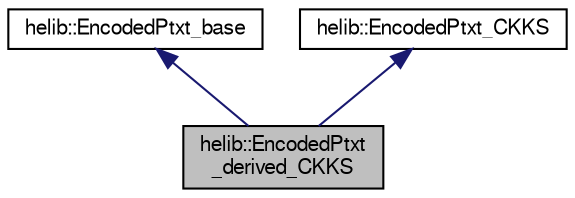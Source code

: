 digraph "helib::EncodedPtxt_derived_CKKS"
{
  edge [fontname="FreeSans",fontsize="10",labelfontname="FreeSans",labelfontsize="10"];
  node [fontname="FreeSans",fontsize="10",shape=record];
  Node0 [label="helib::EncodedPtxt\l_derived_CKKS",height=0.2,width=0.4,color="black", fillcolor="grey75", style="filled", fontcolor="black"];
  Node1 -> Node0 [dir="back",color="midnightblue",fontsize="10",style="solid"];
  Node1 [label="helib::EncodedPtxt_base",height=0.2,width=0.4,color="black", fillcolor="white", style="filled",URL="$classhelib_1_1_encoded_ptxt__base.html"];
  Node2 -> Node0 [dir="back",color="midnightblue",fontsize="10",style="solid"];
  Node2 [label="helib::EncodedPtxt_CKKS",height=0.2,width=0.4,color="black", fillcolor="white", style="filled",URL="$classhelib_1_1_encoded_ptxt___c_k_k_s.html"];
}
